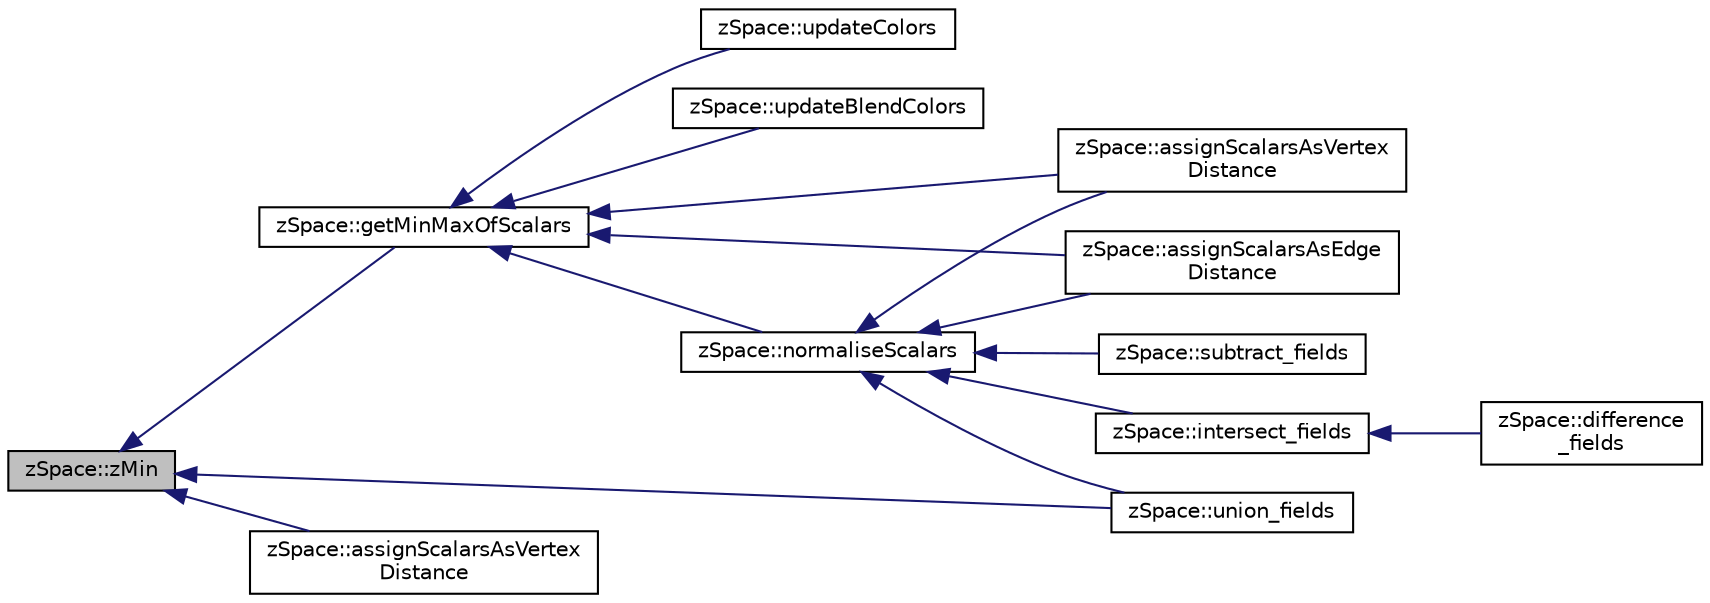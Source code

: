 digraph "zSpace::zMin"
{
  edge [fontname="Helvetica",fontsize="10",labelfontname="Helvetica",labelfontsize="10"];
  node [fontname="Helvetica",fontsize="10",shape=record];
  rankdir="LR";
  Node64 [label="zSpace::zMin",height=0.2,width=0.4,color="black", fillcolor="grey75", style="filled", fontcolor="black"];
  Node64 -> Node65 [dir="back",color="midnightblue",fontsize="10",style="solid",fontname="Helvetica"];
  Node65 [label="zSpace::getMinMaxOfScalars",height=0.2,width=0.4,color="black", fillcolor="white", style="filled",URL="$group__z_field_d_utilities.html#gaae4f4dee2c6e1fb6a64c1811018da4fe",tooltip="This method computes the min and max scalar values at the given Scalars buffer. "];
  Node65 -> Node66 [dir="back",color="midnightblue",fontsize="10",style="solid",fontname="Helvetica"];
  Node66 [label="zSpace::normaliseScalars",height=0.2,width=0.4,color="black", fillcolor="white", style="filled",URL="$group__z_field_d_utilities.html#ga524f0acafcab3796882c6cd327564965",tooltip="This method normalises the scalar values at the given field buffer. "];
  Node66 -> Node67 [dir="back",color="midnightblue",fontsize="10",style="solid",fontname="Helvetica"];
  Node67 [label="zSpace::assignScalarsAsVertex\lDistance",height=0.2,width=0.4,color="black", fillcolor="white", style="filled",URL="$group__z_scalar_field2_d_utilities.html#gac93eff7601d89235a608cd8886078bcf",tooltip="This method creates a vertex distance Field from the input mesh vertex positions. ..."];
  Node66 -> Node68 [dir="back",color="midnightblue",fontsize="10",style="solid",fontname="Helvetica"];
  Node68 [label="zSpace::assignScalarsAsEdge\lDistance",height=0.2,width=0.4,color="black", fillcolor="white", style="filled",URL="$group__z_scalar_field2_d_utilities.html#gafedda5c1bbae225132fbd221a3fd7e42",tooltip="This method creates a edge distance Field from the input mesh. "];
  Node66 -> Node69 [dir="back",color="midnightblue",fontsize="10",style="solid",fontname="Helvetica"];
  Node69 [label="zSpace::union_fields",height=0.2,width=0.4,color="black", fillcolor="white", style="filled",URL="$group__z_scalar_field2_d_utilities.html#ga9d820a9af25c28ae4fe39afd2aa0cb14",tooltip="This method creates a union of the fields at the input buffers and stores them in the result buffer..."];
  Node66 -> Node70 [dir="back",color="midnightblue",fontsize="10",style="solid",fontname="Helvetica"];
  Node70 [label="zSpace::subtract_fields",height=0.2,width=0.4,color="black", fillcolor="white", style="filled",URL="$group__z_scalar_field2_d_utilities.html#ga836f6d70e5a69bf15368d5dec4aea8ac",tooltip="This method creates a subtraction of the fields at the input buffers and stores them in the result bu..."];
  Node66 -> Node71 [dir="back",color="midnightblue",fontsize="10",style="solid",fontname="Helvetica"];
  Node71 [label="zSpace::intersect_fields",height=0.2,width=0.4,color="black", fillcolor="white", style="filled",URL="$group__z_scalar_field2_d_utilities.html#ga89947f8bba98a6edaf6a3a084d79c19d",tooltip="This method creates a intersect of the fields at the input buffers and stores them in the result buff..."];
  Node71 -> Node72 [dir="back",color="midnightblue",fontsize="10",style="solid",fontname="Helvetica"];
  Node72 [label="zSpace::difference\l_fields",height=0.2,width=0.4,color="black", fillcolor="white", style="filled",URL="$group__z_scalar_field2_d_utilities.html#ga85a7941898597ec1f94aea7d9239fec4",tooltip="This method creates a difference of the fields at the input buffers and stores them in the result buf..."];
  Node65 -> Node67 [dir="back",color="midnightblue",fontsize="10",style="solid",fontname="Helvetica"];
  Node65 -> Node68 [dir="back",color="midnightblue",fontsize="10",style="solid",fontname="Helvetica"];
  Node65 -> Node73 [dir="back",color="midnightblue",fontsize="10",style="solid",fontname="Helvetica"];
  Node73 [label="zSpace::updateColors",height=0.2,width=0.4,color="black", fillcolor="white", style="filled",URL="$group__z_scalar_field2_d_utilities.html#ga2b8f595bd1fccaa3086c7d841f3137c7",tooltip="This method updates the color values of the field mesh based on the scalar values. Gradient - Black to Red. "];
  Node65 -> Node74 [dir="back",color="midnightblue",fontsize="10",style="solid",fontname="Helvetica"];
  Node74 [label="zSpace::updateBlendColors",height=0.2,width=0.4,color="black", fillcolor="white", style="filled",URL="$group__z_scalar_field2_d_utilities.html#ga98c941196d269404150977048849513f",tooltip="This method updates the color values of the field mesh based on the scalar values. "];
  Node64 -> Node75 [dir="back",color="midnightblue",fontsize="10",style="solid",fontname="Helvetica"];
  Node75 [label="zSpace::assignScalarsAsVertex\lDistance",height=0.2,width=0.4,color="black", fillcolor="white", style="filled",URL="$group__z_scalar_field2_d_utilities.html#ga7cc01a1a4b086da37490bd7a6baea6f9",tooltip="This method creates a vertex distance Field from the input vector of zVector positions. "];
  Node64 -> Node69 [dir="back",color="midnightblue",fontsize="10",style="solid",fontname="Helvetica"];
}

